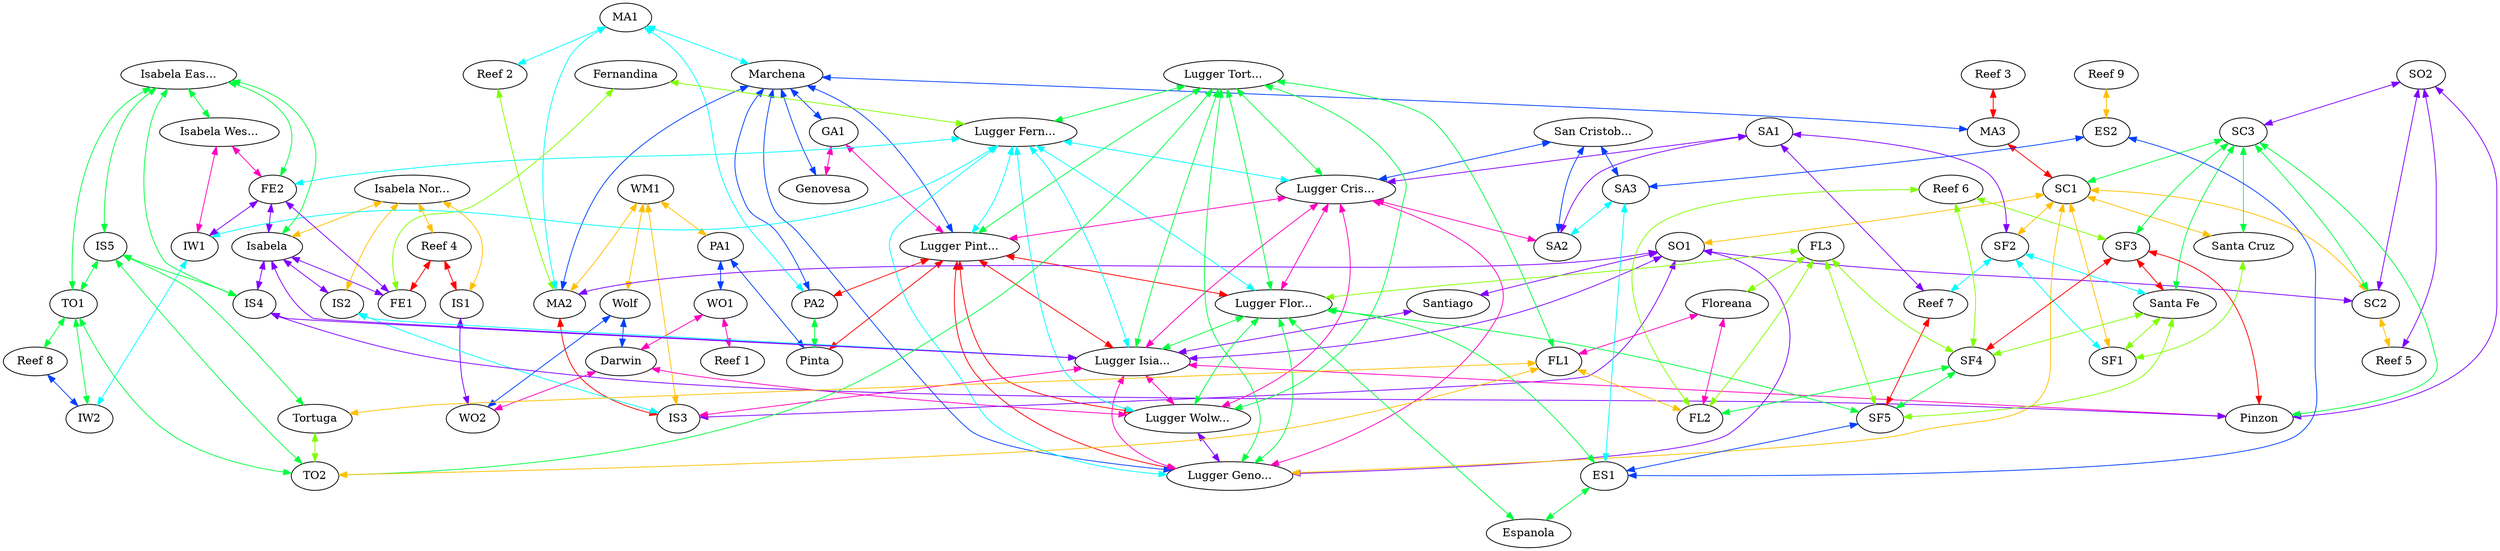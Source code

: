 graph x {
"Lugger Wolwin" [pos="2.29166666666667,-0.444444444444444",label="Lugger Wolw..."]
"Darwin" [pos="1.30555555555556,-1.20833333333333",label="Darwin"]
"WO1" [pos="2.36111111111111,-0.875",label="WO1"]
"Wolf" [pos="2.15277777777778,-1.51388888888889",label="Wolf"]
"Reef 1" [pos="2.88888888888889,-1.34722222222222",label="Reef 1"]
"PA1" [pos="3.31944444444444,-0.805555555555556",label="PA1"]
"WM1" [pos="3.11111111111111,-2.11111111111111",label="WM1"]
"Pinta" [pos="4.36111111111111,-1.06944444444444",label="Pinta"]
"Reef 2" [pos="3.91666666666667,-2.02777777777778",label="Reef 2"]
"MA1" [pos="4.38888888888889,-1.79166666666667",label="MA1"]
"PA2" [pos="4.83333333333333,-1.23611111111111",label="PA2"]
"Lugger Pintmar" [pos="5.30555555555556,-0.888888888888889",label="Lugger Pint..."]
"Marchena" [pos="5.25,-1.90277777777778",label="Marchena"]
"GA1" [pos="6.20833333333333,-1.22222222222222",label="GA1"]
"Genovesa" [pos="5.75,-1.73611111111111",label="Genovesa"]
"WO2" [pos="1.33333333333333,-1.83333333333333",label="WO2"]
"IS1" [pos="1.69444444444444,-2.5",label="IS1"]
"MA2" [pos="4.26388888888889,-2.48611111111111",label="MA2"]
"Lugger Genocruz" [pos="5.36111111111111,-2.5",label="Lugger Geno..."]
"MA3" [pos="6.125,-2.47222222222222",label="MA3"]
"Reef 3" [pos="6.69444444444444,-2.44444444444444",label="Reef 3"]
"Reef 4" [pos="1.63888888888889,-3.25",label="Reef 4"]
"Isabela North" [pos="2.56944444444444,-3.18055555555556",label="Isabela Nor..."]
"IS2" [pos="3.125,-3.19444444444444",label="IS2"]
"IS3" [pos="3.52777777777778,-2.97222222222222",label="IS3"]
"SO1" [pos="4.27777777777778,-3.15277777777778",label="SO1"]
"SC1" [pos="6,-3.61111111111111",label="SC1"]
"Fernandina" [pos="1.55555555555556,-4.18055555555556",label="Fernandina"]
"FE1" [pos="2.47222222222222,-3.84722222222222",label="FE1"]
"Isabela" [pos="3.04166666666667,-3.81944444444444",label="Isabela"]
"Lugger Isiago" [pos="3.52777777777778,-3.625",label="Lugger Isia..."]
"Santiago" [pos="4.18055555555556,-3.56944444444444",label="Santiago"]
"Reef 5" [pos="4.81944444444444,-3.36111111111111",label="Reef 5"]
"SC2" [pos="5.69444444444444,-3.34722222222222",label="SC2"]
"SO2" [pos="4.76388888888889,-3.83333333333333",label="SO2"]
"Lugger Fernela" [pos="2.04166666666667,-4.43055555555556",label="Lugger Fern..."]
"FE2" [pos="2.56944444444444,-4.38888888888889",label="FE2"]
"Isabela East" [pos="3.40277777777778,-4.65277777777778",label="Isabela Eas..."]
"IS4" [pos="3.69444444444444,-4.27777777777778",label="IS4"]
"Pinzon" [pos="4.61111111111111,-4.44444444444444",label="Pinzon"]
"SC3" [pos="5.09722222222222,-4.22222222222222",label="SC3"]
"Santa Cruz" [pos="6.05555555555556,-4.01388888888889",label="Santa Cruz"]
"SF1" [pos="6.05555555555556,-4.63888888888889",label="SF1"]
"SF2" [pos="6.59722222222222,-4.61111111111111",label="SF2"]
"SA1" [pos="7.19444444444444,-4.55555555555556",label="SA1"]
"SA2" [pos="7.47222222222222,-5.05555555555556",label="SA2"]
"Lugger Cristocruz" [pos="7.77777777777778,-4.5",label="Lugger Cris..."]
"IW1" [pos="1.86111111111111,-5.61111111111111",label="IW1"]
"IW2" [pos="2.36111111111111,-6.56944444444444",label="IW2"]
"Isabela West" [pos="2.51388888888889,-4.81944444444444",label="Isabela Wes..."]
"IS5" [pos="3.73611111111111,-5.38888888888889",label="IS5"]
"Tortuga" [pos="4.01388888888889,-5.94444444444444",label="Tortuga"]
"Reef 6" [pos="4.5,-5.18055555555556",label="Reef 6"]
"SF4" [pos="5.48611111111111,-5.66666666666667",label="SF4"]
"SF3" [pos="5.05555555555556,-5.30555555555556",label="SF3"]
"Santa Fe" [pos="5.69444444444444,-5.34722222222222",label="Santa Fe"]
"SF5" [pos="6.04166666666667,-5.58333333333333",label="SF5"]
"Reef 7" [pos="6.47222222222222,-5.22222222222222",label="Reef 7"]
"San Cristobal" [pos="7.97222222222222,-5.16666666666667",label="San Cristob..."]
"Reef 8" [pos="2.38888888888889,-5.84722222222222",label="Reef 8"]
"TO1" [pos="3.16666666666667,-5.56944444444444",label="TO1"]
"TO2" [pos="2.90277777777778,-6.45833333333333",label="TO2"]
"Lugger Tortisa" [pos="3.72222222222222,-6.41666666666667",label="Lugger Tort..."]
"FL1" [pos="4.36111111111111,-6.19444444444444",label="FL1"]
"FL2" [pos="5.125,-6",label="FL2"]
"Floreana" [pos="4.88888888888889,-6.36111111111111",label="Floreana"]
"FL3" [pos="5.54166666666667,-6.33333333333333",label="FL3"]
"Lugger Floreola" [pos="6.08333333333333,-6.54166666666667",label="Lugger Flor..."]
"ES1" [pos="6.36111111111111,-5.91666666666667",label="ES1"]
"Espanola" [pos="7.11111111111111,-6.72222222222222",label="Espanola"]
"SA3" [pos="7.73611111111111,-5.88888888888889",label="SA3"]
"ES2" [pos="7.38888888888889,-6.20833333333333",label="ES2"]
"Reef 9" [pos="7.77777777777778,-6.72222222222222",label="Reef 9"]
"Isabela North" -- "IS1" [dir="both",color="0.125,1,1"]
"Isabela North" -- "Isabela" [dir="both",color="0.125,1,1"]
"Isabela North" -- "IS2" [dir="both",color="0.125,1,1"]
"Isabela North" -- "Reef 4" [dir="both",color="0.125,1,1"]
"Reef 6" -- "SF4" [dir="both",color="0.25,1,1"]
"Reef 6" -- "FL2" [dir="both",color="0.25,1,1"]
"Reef 6" -- "SF3" [dir="both",color="0.25,1,1"]
"Lugger Tortisa" -- "Lugger Isiago" [dir="both",color="0.375,1,1"]
"Lugger Tortisa" -- "TO2" [dir="both",color="0.375,1,1"]
"Lugger Tortisa" -- "Lugger Floreola" [dir="both",color="0.375,1,1"]
"Lugger Tortisa" -- "FL1" [dir="both",color="0.375,1,1"]
"Lugger Tortisa" -- "Lugger Wolwin" [dir="both",color="0.375,1,1"]
"Lugger Tortisa" -- "Lugger Cristocruz" [dir="both",color="0.375,1,1"]
"Lugger Tortisa" -- "Lugger Fernela" [dir="both",color="0.375,1,1"]
"Lugger Tortisa" -- "Lugger Pintmar" [dir="both",color="0.375,1,1"]
"Lugger Tortisa" -- "Lugger Genocruz" [dir="both",color="0.375,1,1"]
"MA1" -- "Reef 2" [dir="both",color="0.5,1,1"]
"MA1" -- "Marchena" [dir="both",color="0.5,1,1"]
"MA1" -- "MA2" [dir="both",color="0.5,1,1"]
"MA1" -- "PA2" [dir="both",color="0.5,1,1"]
"Marchena" -- "MA3" [dir="both",color="0.625,1,1"]
"Marchena" -- "Genovesa" [dir="both",color="0.625,1,1"]
"Marchena" -- "GA1" [dir="both",color="0.625,1,1"]
"Marchena" -- "MA2" [dir="both",color="0.625,1,1"]
"Marchena" -- "Lugger Pintmar" [dir="both",color="0.625,1,1"]
"Marchena" -- "PA2" [dir="both",color="0.625,1,1"]
"Marchena" -- "Lugger Genocruz" [dir="both",color="0.625,1,1"]
"SA1" -- "SA2" [dir="both",color="0.75,1,1"]
"SA1" -- "Lugger Cristocruz" [dir="both",color="0.75,1,1"]
"SA1" -- "SF2" [dir="both",color="0.75,1,1"]
"SA1" -- "Reef 7" [dir="both",color="0.75,1,1"]
"GA1" -- "Genovesa" [dir="both",color="0.875,1,1"]
"GA1" -- "Lugger Pintmar" [dir="both",color="0.875,1,1"]
"Reef 3" -- "MA3" [dir="both",color="1,1,1"]
"WM1" -- "IS3" [dir="both",color="0.125,1,1"]
"WM1" -- "PA1" [dir="both",color="0.125,1,1"]
"WM1" -- "Wolf" [dir="both",color="0.125,1,1"]
"WM1" -- "MA2" [dir="both",color="0.125,1,1"]
"Fernandina" -- "Lugger Fernela" [dir="both",color="0.25,1,1"]
"Fernandina" -- "FE1" [dir="both",color="0.25,1,1"]
"Isabela East" -- "TO1" [dir="both",color="0.375,1,1"]
"Isabela East" -- "IS5" [dir="both",color="0.375,1,1"]
"Isabela East" -- "Isabela" [dir="both",color="0.375,1,1"]
"Isabela East" -- "IS4" [dir="both",color="0.375,1,1"]
"Isabela East" -- "Isabela West" [dir="both",color="0.375,1,1"]
"Isabela East" -- "FE2" [dir="both",color="0.375,1,1"]
"Lugger Fernela" -- "Lugger Isiago" [dir="both",color="0.5,1,1"]
"Lugger Fernela" -- "Lugger Floreola" [dir="both",color="0.5,1,1"]
"Lugger Fernela" -- "FE2" [dir="both",color="0.5,1,1"]
"Lugger Fernela" -- "Lugger Wolwin" [dir="both",color="0.5,1,1"]
"Lugger Fernela" -- "Lugger Cristocruz" [dir="both",color="0.5,1,1"]
"Lugger Fernela" -- "IW1" [dir="both",color="0.5,1,1"]
"Lugger Fernela" -- "Lugger Pintmar" [dir="both",color="0.5,1,1"]
"Lugger Fernela" -- "Lugger Genocruz" [dir="both",color="0.5,1,1"]
"San Cristobal" -- "Lugger Cristocruz" [dir="both",color="0.625,1,1"]
"San Cristobal" -- "SA2" [dir="both",color="0.625,1,1"]
"San Cristobal" -- "SA3" [dir="both",color="0.625,1,1"]
"SO2" -- "Reef 5" [dir="both",color="0.75,1,1"]
"SO2" -- "SC3" [dir="both",color="0.75,1,1"]
"SO2" -- "Pinzon" [dir="both",color="0.75,1,1"]
"SO2" -- "SC2" [dir="both",color="0.75,1,1"]
"Isabela West" -- "IW1" [dir="both",color="0.875,1,1"]
"Isabela West" -- "FE2" [dir="both",color="0.875,1,1"]
"Reef 4" -- "FE1" [dir="both",color="1,1,1"]
"Reef 4" -- "IS1" [dir="both",color="1,1,1"]
"Reef 9" -- "ES2" [dir="both",color="0.125,1,1"]
"FL3" -- "SF4" [dir="both",color="0.25,1,1"]
"FL3" -- "FL2" [dir="both",color="0.25,1,1"]
"FL3" -- "SF5" [dir="both",color="0.25,1,1"]
"FL3" -- "Lugger Floreola" [dir="both",color="0.25,1,1"]
"FL3" -- "Floreana" [dir="both",color="0.25,1,1"]
"SC3" -- "Santa Cruz" [dir="both",color="0.375,1,1"]
"SC3" -- "SC1" [dir="both",color="0.375,1,1"]
"SC3" -- "Pinzon" [dir="both",color="0.375,1,1"]
"SC3" -- "SF3" [dir="both",color="0.375,1,1"]
"SC3" -- "SC2" [dir="both",color="0.375,1,1"]
"SC3" -- "Santa Fe" [dir="both",color="0.375,1,1"]
"PA1" -- "WO1" [dir="both",color="0.625,1,1"]
"PA1" -- "Pinta" [dir="both",color="0.625,1,1"]
"FE2" -- "FE1" [dir="both",color="0.75,1,1"]
"FE2" -- "IW1" [dir="both",color="0.75,1,1"]
"FE2" -- "Isabela" [dir="both",color="0.75,1,1"]
"Lugger Cristocruz" -- "Lugger Isiago" [dir="both",color="0.875,1,1"]
"Lugger Cristocruz" -- "Lugger Floreola" [dir="both",color="0.875,1,1"]
"Lugger Cristocruz" -- "SA2" [dir="both",color="0.875,1,1"]
"Lugger Cristocruz" -- "Lugger Wolwin" [dir="both",color="0.875,1,1"]
"Lugger Cristocruz" -- "Lugger Pintmar" [dir="both",color="0.875,1,1"]
"Lugger Cristocruz" -- "Lugger Genocruz" [dir="both",color="0.875,1,1"]
"MA3" -- "SC1" [dir="both",color="1,1,1"]
"SC1" -- "SF2" [dir="both",color="0.125,1,1"]
"SC1" -- "Santa Cruz" [dir="both",color="0.125,1,1"]
"SC1" -- "SF1" [dir="both",color="0.125,1,1"]
"SC1" -- "SO1" [dir="both",color="0.125,1,1"]
"SC1" -- "SC2" [dir="both",color="0.125,1,1"]
"SC1" -- "Lugger Genocruz" [dir="both",color="0.125,1,1"]
"Reef 2" -- "MA2" [dir="both",color="0.25,1,1"]
"IS5" -- "TO1" [dir="both",color="0.375,1,1"]
"IS5" -- "TO2" [dir="both",color="0.375,1,1"]
"IS5" -- "IS4" [dir="both",color="0.375,1,1"]
"IS5" -- "Tortuga" [dir="both",color="0.375,1,1"]
"SF2" -- "SF1" [dir="both",color="0.5,1,1"]
"SF2" -- "Santa Fe" [dir="both",color="0.5,1,1"]
"SF2" -- "Reef 7" [dir="both",color="0.5,1,1"]
"ES2" -- "ES1" [dir="both",color="0.625,1,1"]
"ES2" -- "SA3" [dir="both",color="0.625,1,1"]
"SO1" -- "Santiago" [dir="both",color="0.75,1,1"]
"SO1" -- "IS3" [dir="both",color="0.75,1,1"]
"SO1" -- "Lugger Isiago" [dir="both",color="0.75,1,1"]
"SO1" -- "MA2" [dir="both",color="0.75,1,1"]
"SO1" -- "SC2" [dir="both",color="0.75,1,1"]
"SO1" -- "Lugger Genocruz" [dir="both",color="0.75,1,1"]
"WO1" -- "Reef 1" [dir="both",color="0.875,1,1"]
"WO1" -- "Darwin" [dir="both",color="0.875,1,1"]
"SF3" -- "SF4" [dir="both",color="1,1,1"]
"SF3" -- "Pinzon" [dir="both",color="1,1,1"]
"SF3" -- "Santa Fe" [dir="both",color="1,1,1"]
"SC2" -- "Reef 5" [dir="both",color="0.125,1,1"]
"Santa Fe" -- "SF4" [dir="both",color="0.25,1,1"]
"Santa Fe" -- "SF1" [dir="both",color="0.25,1,1"]
"Santa Fe" -- "SF5" [dir="both",color="0.25,1,1"]
"TO1" -- "Reef 8" [dir="both",color="0.375,1,1"]
"TO1" -- "TO2" [dir="both",color="0.375,1,1"]
"TO1" -- "IW2" [dir="both",color="0.375,1,1"]
"SA3" -- "SA2" [dir="both",color="0.5,1,1"]
"SA3" -- "ES1" [dir="both",color="0.5,1,1"]
"Wolf" -- "Darwin" [dir="both",color="0.625,1,1"]
"Wolf" -- "WO2" [dir="both",color="0.625,1,1"]
"IS1" -- "WO2" [dir="both",color="0.75,1,1"]
"Floreana" -- "FL2" [dir="both",color="0.875,1,1"]
"Floreana" -- "FL1" [dir="both",color="0.875,1,1"]
"Reef 7" -- "SF5" [dir="both",color="1,1,1"]
"FL1" -- "FL2" [dir="both",color="0.125,1,1"]
"FL1" -- "TO2" [dir="both",color="0.125,1,1"]
"FL1" -- "Tortuga" [dir="both",color="0.125,1,1"]
"SF4" -- "FL2" [dir="both",color="0.375,1,1"]
"SF4" -- "SF5" [dir="both",color="0.375,1,1"]
"IW1" -- "IW2" [dir="both",color="0.5,1,1"]
"Reef 8" -- "IW2" [dir="both",color="0.625,1,1"]
"Isabela" -- "FE1" [dir="both",color="0.75,1,1"]
"Isabela" -- "Lugger Isiago" [dir="both",color="0.75,1,1"]
"Isabela" -- "IS4" [dir="both",color="0.75,1,1"]
"Isabela" -- "IS2" [dir="both",color="0.75,1,1"]
"Darwin" -- "Lugger Wolwin" [dir="both",color="0.875,1,1"]
"Darwin" -- "WO2" [dir="both",color="0.875,1,1"]
"Lugger Pintmar" -- "Lugger Isiago" [dir="both",color="1,1,1"]
"Lugger Pintmar" -- "Lugger Floreola" [dir="both",color="1,1,1"]
"Lugger Pintmar" -- "PA2" [dir="both",color="1,1,1"]
"Lugger Pintmar" -- "Lugger Wolwin" [dir="both",color="1,1,1"]
"Lugger Pintmar" -- "Pinta" [dir="both",color="1,1,1"]
"Lugger Pintmar" -- "Lugger Genocruz" [dir="both",color="1,1,1"]
"Santa Cruz" -- "SF1" [dir="both",color="0.25,1,1"]
"Lugger Floreola" -- "Lugger Isiago" [dir="both",color="0.375,1,1"]
"Lugger Floreola" -- "ES1" [dir="both",color="0.375,1,1"]
"Lugger Floreola" -- "Lugger Wolwin" [dir="both",color="0.375,1,1"]
"Lugger Floreola" -- "SF5" [dir="both",color="0.375,1,1"]
"Lugger Floreola" -- "Espanola" [dir="both",color="0.375,1,1"]
"Lugger Floreola" -- "Lugger Genocruz" [dir="both",color="0.375,1,1"]
"IS2" -- "IS3" [dir="both",color="0.5,1,1"]
"IS2" -- "Lugger Isiago" [dir="both",color="0.5,1,1"]
"SF5" -- "ES1" [dir="both",color="0.625,1,1"]
"IS4" -- "Lugger Isiago" [dir="both",color="0.75,1,1"]
"IS4" -- "Pinzon" [dir="both",color="0.75,1,1"]
"Tortuga" -- "TO2" [dir="both",color="0.25,1,1"]
"ES1" -- "Espanola" [dir="both",color="0.375,1,1"]
"Santiago" -- "Lugger Isiago" [dir="both",color="0.75,1,1"]
"Lugger Isiago" -- "Pinzon" [dir="both",color="0.875,1,1"]
"Lugger Isiago" -- "IS3" [dir="both",color="0.875,1,1"]
"Lugger Isiago" -- "Lugger Wolwin" [dir="both",color="0.875,1,1"]
"Lugger Isiago" -- "Lugger Genocruz" [dir="both",color="0.875,1,1"]
"MA2" -- "IS3" [dir="both",color="1,1,1"]
"PA2" -- "Pinta" [dir="both",color="0.375,1,1"]
"Lugger Wolwin" -- "Lugger Genocruz" [dir="both",color="0.75,1,1"]
}
